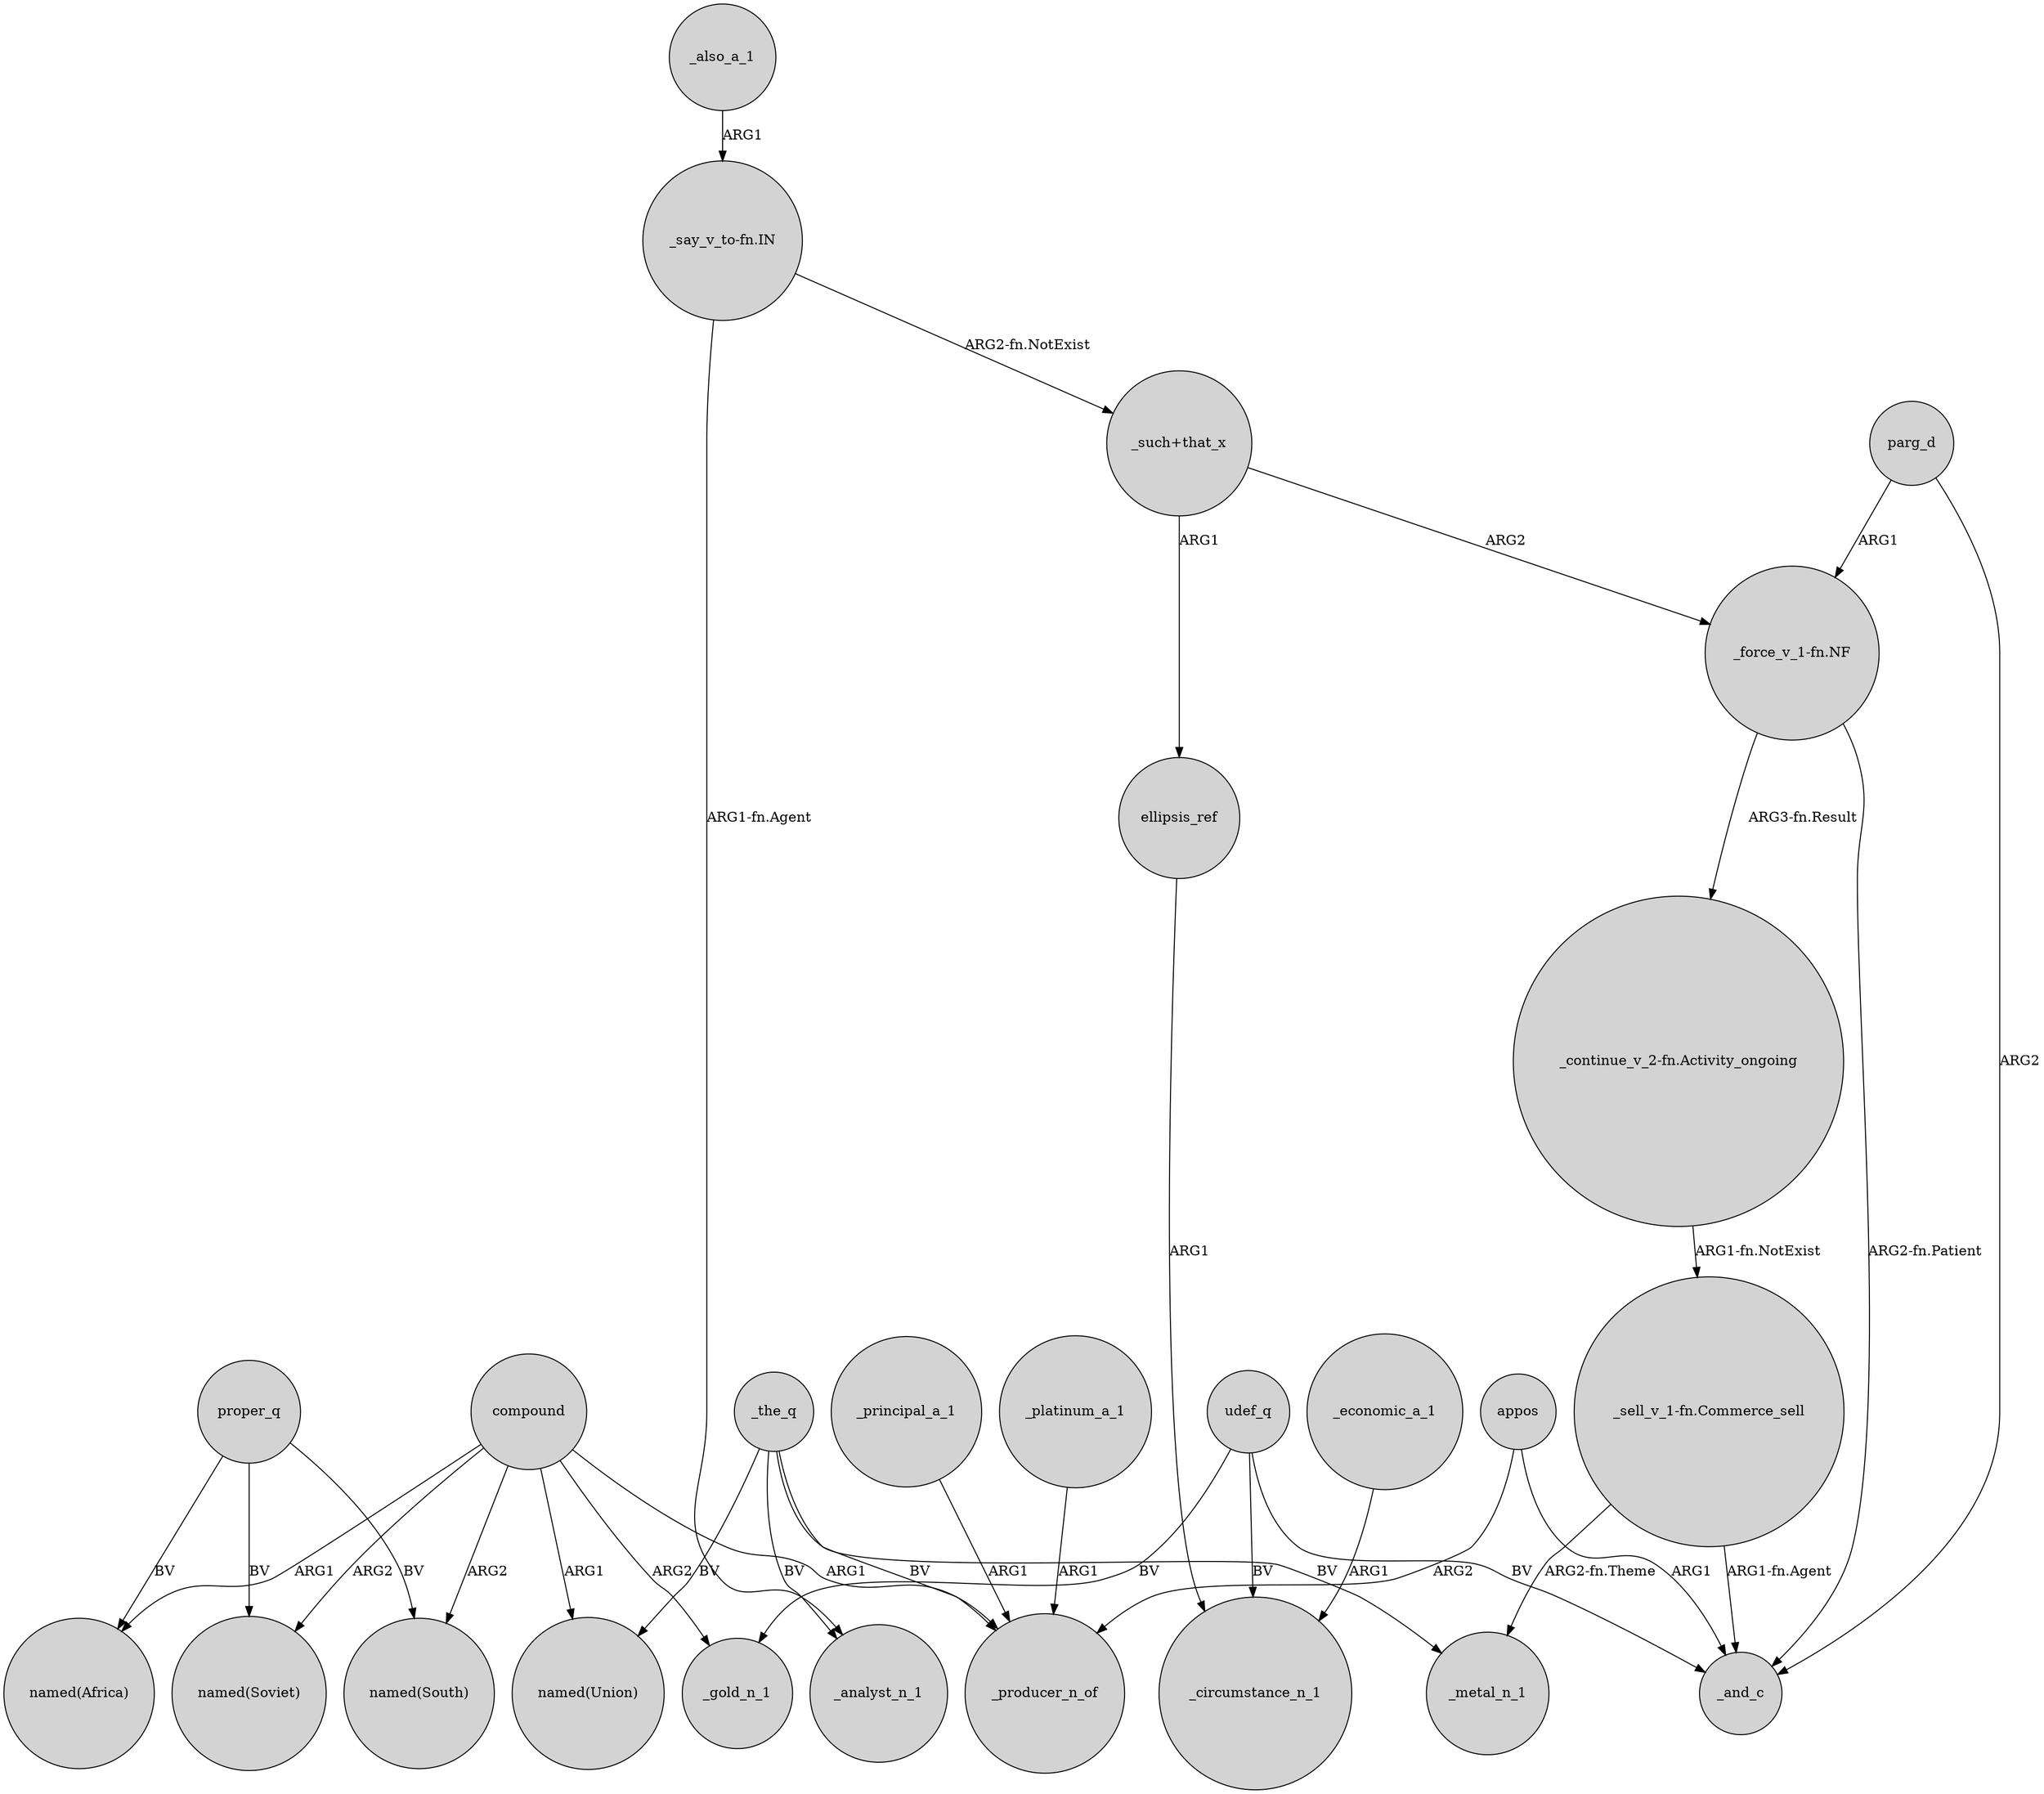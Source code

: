 digraph {
	node [shape=circle style=filled]
	_the_q -> _producer_n_of [label=BV]
	"_such+that_x" -> "_force_v_1-fn.NF" [label=ARG2]
	compound -> "named(South)" [label=ARG2]
	proper_q -> "named(Africa)" [label=BV]
	_also_a_1 -> "_say_v_to-fn.IN" [label=ARG1]
	compound -> _producer_n_of [label=ARG1]
	_economic_a_1 -> _circumstance_n_1 [label=ARG1]
	appos -> _and_c [label=ARG1]
	"_continue_v_2-fn.Activity_ongoing" -> "_sell_v_1-fn.Commerce_sell" [label="ARG1-fn.NotExist"]
	"_sell_v_1-fn.Commerce_sell" -> _metal_n_1 [label="ARG2-fn.Theme"]
	_platinum_a_1 -> _producer_n_of [label=ARG1]
	compound -> "named(Africa)" [label=ARG1]
	compound -> _gold_n_1 [label=ARG2]
	proper_q -> "named(Soviet)" [label=BV]
	parg_d -> _and_c [label=ARG2]
	_the_q -> "named(Union)" [label=BV]
	"_such+that_x" -> ellipsis_ref [label=ARG1]
	"_say_v_to-fn.IN" -> "_such+that_x" [label="ARG2-fn.NotExist"]
	compound -> "named(Union)" [label=ARG1]
	udef_q -> _gold_n_1 [label=BV]
	"_say_v_to-fn.IN" -> _analyst_n_1 [label="ARG1-fn.Agent"]
	"_force_v_1-fn.NF" -> _and_c [label="ARG2-fn.Patient"]
	compound -> "named(Soviet)" [label=ARG2]
	parg_d -> "_force_v_1-fn.NF" [label=ARG1]
	"_sell_v_1-fn.Commerce_sell" -> _and_c [label="ARG1-fn.Agent"]
	udef_q -> _circumstance_n_1 [label=BV]
	appos -> _producer_n_of [label=ARG2]
	_the_q -> _analyst_n_1 [label=BV]
	ellipsis_ref -> _circumstance_n_1 [label=ARG1]
	_principal_a_1 -> _producer_n_of [label=ARG1]
	"_force_v_1-fn.NF" -> "_continue_v_2-fn.Activity_ongoing" [label="ARG3-fn.Result"]
	udef_q -> _and_c [label=BV]
	proper_q -> "named(South)" [label=BV]
	_the_q -> _metal_n_1 [label=BV]
}
